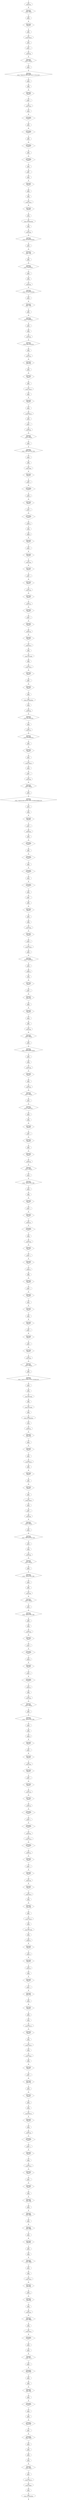 digraph token_stream_after_scanner {
	0 [label="" shape=point]
	1 [label="KEY
string: func" shape=oval]
	0 -> 1
	2 [label="TERMINAL
type: name
string: GetSet" shape=diamond]
	1 -> 2
	3 [label="KEY
string: (" shape=oval]
	2 -> 3
	4 [label="TERMINAL
type: name
string: n" shape=diamond]
	3 -> 4
	5 [label="KEY
string: :" shape=oval]
	4 -> 5
	6 [label="KEY
string: natural" shape=oval]
	5 -> 6
	7 [label="KEY
string: )" shape=oval]
	6 -> 7
	8 [label="KEY
string: ->" shape=oval]
	7 -> 8
	9 [label="KEY
string: @@" shape=oval]
	8 -> 9
	10 [label="TERMINAL
type: name
string: comment" shape=diamond]
	9 -> 10
	11 [label="KEY
string: {" shape=oval]
	10 -> 11
	12 [label="TERMINAL
type: string
string: \"Множество $B$ целых чисел от $2$ до $n$\"" shape=diamond]
	11 -> 12
	13 [label="KEY
string: }" shape=oval]
	12 -> 13
	14 [label="KEY
string: \n" shape=oval]
	13 -> 14
	15 [label="TERMINAL
type: name
string: B" shape=diamond]
	14 -> 15
	16 [label="KEY
string: :=" shape=oval]
	15 -> 16
	17 [label="KEY
string: @set" shape=oval]
	16 -> 17
	18 [label="KEY
string: (" shape=oval]
	17 -> 18
	19 [label="TERMINAL
type: number
string: 2" shape=diamond]
	18 -> 19
	20 [label="KEY
string: ," shape=oval]
	19 -> 20
	21 [label="TERMINAL
type: number
string: 3" shape=diamond]
	20 -> 21
	22 [label="KEY
string: ," shape=oval]
	21 -> 22
	23 [label="TERMINAL
type: number
string: 4" shape=diamond]
	22 -> 23
	24 [label="KEY
string: ," shape=oval]
	23 -> 24
	25 [label="TERMINAL
type: number
string: 5" shape=diamond]
	24 -> 25
	26 [label="KEY
string: ," shape=oval]
	25 -> 26
	27 [label="KEY
string: ..." shape=oval]
	26 -> 27
	28 [label="KEY
string: ," shape=oval]
	27 -> 28
	29 [label="TERMINAL
type: name
string: n" shape=diamond]
	28 -> 29
	30 [label="KEY
string: )" shape=oval]
	29 -> 30
	31 [label="KEY
string: \n" shape=oval]
	30 -> 31
	32 [label="KEY
string: return" shape=oval]
	31 -> 32
	33 [label="TERMINAL
type: name
string: B" shape=diamond]
	32 -> 33
	34 [label="KEY
string: \n" shape=oval]
	33 -> 34
	35 [label="KEY
string: end algorithm" shape=oval]
	34 -> 35
	36 [label="KEY
string: \n" shape=oval]
	35 -> 36
	37 [label="KEY
string: @@" shape=oval]
	36 -> 37
	38 [label="TERMINAL
type: name
string: set_name_formatted" shape=diamond]
	37 -> 38
	39 [label="KEY
string: {" shape=oval]
	38 -> 39
	40 [label="TERMINAL
type: string
string: \"gcd\"" shape=diamond]
	39 -> 40
	41 [label="KEY
string: ," shape=oval]
	40 -> 41
	42 [label="TERMINAL
type: string
string: \"\textrm{gcd}\"" shape=diamond]
	41 -> 42
	43 [label="KEY
string: }" shape=oval]
	42 -> 43
	44 [label="KEY
string: \n" shape=oval]
	43 -> 44
	45 [label="KEY
string: @@" shape=oval]
	44 -> 45
	46 [label="TERMINAL
type: name
string: set_name_formatted" shape=diamond]
	45 -> 46
	47 [label="KEY
string: {" shape=oval]
	46 -> 47
	48 [label="TERMINAL
type: string
string: \"min\"" shape=diamond]
	47 -> 48
	49 [label="KEY
string: ," shape=oval]
	48 -> 49
	50 [label="TERMINAL
type: string
string: \"\textbf{min}\"" shape=diamond]
	49 -> 50
	51 [label="KEY
string: }" shape=oval]
	50 -> 51
	52 [label="KEY
string: \n" shape=oval]
	51 -> 52
	53 [label="KEY
string: @@" shape=oval]
	52 -> 53
	54 [label="TERMINAL
type: name
string: begin_enumerate" shape=diamond]
	53 -> 54
	55 [label="KEY
string: \n" shape=oval]
	54 -> 55
	56 [label="KEY
string: func" shape=oval]
	55 -> 56
	57 [label="TERMINAL
type: name
string: gcd" shape=diamond]
	56 -> 57
	58 [label="KEY
string: (" shape=oval]
	57 -> 58
	59 [label="TERMINAL
type: name
string: a" shape=diamond]
	58 -> 59
	60 [label="KEY
string: :" shape=oval]
	59 -> 60
	61 [label="KEY
string: natural" shape=oval]
	60 -> 61
	62 [label="KEY
string: ," shape=oval]
	61 -> 62
	63 [label="TERMINAL
type: name
string: b" shape=diamond]
	62 -> 63
	64 [label="KEY
string: :" shape=oval]
	63 -> 64
	65 [label="KEY
string: natural" shape=oval]
	64 -> 65
	66 [label="KEY
string: )" shape=oval]
	65 -> 66
	67 [label="KEY
string: ->" shape=oval]
	66 -> 67
	68 [label="KEY
string: @@" shape=oval]
	67 -> 68
	69 [label="TERMINAL
type: name
string: comment" shape=diamond]
	68 -> 69
	70 [label="KEY
string: {" shape=oval]
	69 -> 70
	71 [label="TERMINAL
type: string
string: \"НОД чисел $a$ и $b$\"" shape=diamond]
	70 -> 71
	72 [label="KEY
string: }" shape=oval]
	71 -> 72
	73 [label="KEY
string: \n" shape=oval]
	72 -> 73
	74 [label="KEY
string: while" shape=oval]
	73 -> 74
	75 [label="TERMINAL
type: name
string: a" shape=diamond]
	74 -> 75
	76 [label="KEY
string: !=" shape=oval]
	75 -> 76
	77 [label="TERMINAL
type: number
string: 0" shape=diamond]
	76 -> 77
	78 [label="KEY
string: &" shape=oval]
	77 -> 78
	79 [label="TERMINAL
type: name
string: b" shape=diamond]
	78 -> 79
	80 [label="KEY
string: !=" shape=oval]
	79 -> 80
	81 [label="TERMINAL
type: number
string: 0" shape=diamond]
	80 -> 81
	82 [label="KEY
string: do" shape=oval]
	81 -> 82
	83 [label="KEY
string: \n" shape=oval]
	82 -> 83
	84 [label="KEY
string: if" shape=oval]
	83 -> 84
	85 [label="TERMINAL
type: name
string: a" shape=diamond]
	84 -> 85
	86 [label="KEY
string: >" shape=oval]
	85 -> 86
	87 [label="TERMINAL
type: name
string: b" shape=diamond]
	86 -> 87
	88 [label="KEY
string: then" shape=oval]
	87 -> 88
	89 [label="TERMINAL
type: name
string: a" shape=diamond]
	88 -> 89
	90 [label="KEY
string: :=" shape=oval]
	89 -> 90
	91 [label="TERMINAL
type: name
string: a" shape=diamond]
	90 -> 91
	92 [label="KEY
string: mod" shape=oval]
	91 -> 92
	93 [label="TERMINAL
type: name
string: b" shape=diamond]
	92 -> 93
	94 [label="KEY
string: else" shape=oval]
	93 -> 94
	95 [label="TERMINAL
type: name
string: b" shape=diamond]
	94 -> 95
	96 [label="KEY
string: :=" shape=oval]
	95 -> 96
	97 [label="TERMINAL
type: name
string: b" shape=diamond]
	96 -> 97
	98 [label="KEY
string: mod" shape=oval]
	97 -> 98
	99 [label="TERMINAL
type: name
string: a" shape=diamond]
	98 -> 99
	100 [label="KEY
string: end if" shape=oval]
	99 -> 100
	101 [label="KEY
string: \n" shape=oval]
	100 -> 101
	102 [label="KEY
string: end while" shape=oval]
	101 -> 102
	103 [label="KEY
string: \n" shape=oval]
	102 -> 103
	104 [label="KEY
string: return" shape=oval]
	103 -> 104
	105 [label="TERMINAL
type: name
string: a" shape=diamond]
	104 -> 105
	106 [label="KEY
string: +" shape=oval]
	105 -> 106
	107 [label="TERMINAL
type: name
string: b" shape=diamond]
	106 -> 107
	108 [label="KEY
string: \n" shape=oval]
	107 -> 108
	109 [label="KEY
string: end algorithm" shape=oval]
	108 -> 109
	110 [label="KEY
string: \n" shape=oval]
	109 -> 110
	111 [label="KEY
string: @@" shape=oval]
	110 -> 111
	112 [label="TERMINAL
type: name
string: end_enumerate" shape=diamond]
	111 -> 112
	113 [label="KEY
string: \n" shape=oval]
	112 -> 113
	114 [label="KEY
string: iter" shape=oval]
	113 -> 114
	115 [label="TERMINAL
type: name
string: EratosphenGrid" shape=diamond]
	114 -> 115
	116 [label="KEY
string: (" shape=oval]
	115 -> 116
	117 [label="TERMINAL
type: name
string: n" shape=diamond]
	116 -> 117
	118 [label="KEY
string: :" shape=oval]
	117 -> 118
	119 [label="KEY
string: natural" shape=oval]
	118 -> 119
	120 [label="KEY
string: )" shape=oval]
	119 -> 120
	121 [label="KEY
string: ->" shape=oval]
	120 -> 121
	122 [label="KEY
string: @@" shape=oval]
	121 -> 122
	123 [label="TERMINAL
type: name
string: comment" shape=diamond]
	122 -> 123
	124 [label="KEY
string: {" shape=oval]
	123 -> 124
	125 [label="TERMINAL
type: string
string: \"Перечисление простых чисел, не превосходящих $n$\"" shape=diamond]
	124 -> 125
	126 [label="KEY
string: }" shape=oval]
	125 -> 126
	127 [label="KEY
string: \n" shape=oval]
	126 -> 127
	128 [label="TERMINAL
type: name
string: B" shape=diamond]
	127 -> 128
	129 [label="KEY
string: :=" shape=oval]
	128 -> 129
	130 [label="KEY
string: @set" shape=oval]
	129 -> 130
	131 [label="KEY
string: (" shape=oval]
	130 -> 131
	132 [label="TERMINAL
type: number
string: 2" shape=diamond]
	131 -> 132
	133 [label="KEY
string: ," shape=oval]
	132 -> 133
	134 [label="TERMINAL
type: number
string: 3" shape=diamond]
	133 -> 134
	135 [label="KEY
string: ," shape=oval]
	134 -> 135
	136 [label="TERMINAL
type: number
string: 4" shape=diamond]
	135 -> 136
	137 [label="KEY
string: ," shape=oval]
	136 -> 137
	138 [label="TERMINAL
type: number
string: 5" shape=diamond]
	137 -> 138
	139 [label="KEY
string: ," shape=oval]
	138 -> 139
	140 [label="KEY
string: ..." shape=oval]
	139 -> 140
	141 [label="KEY
string: ," shape=oval]
	140 -> 141
	142 [label="TERMINAL
type: name
string: n" shape=diamond]
	141 -> 142
	143 [label="KEY
string: )" shape=oval]
	142 -> 143
	144 [label="KEY
string: \n" shape=oval]
	143 -> 144
	145 [label="KEY
string: while" shape=oval]
	144 -> 145
	146 [label="TERMINAL
type: name
string: B" shape=diamond]
	145 -> 146
	147 [label="KEY
string: !=" shape=oval]
	146 -> 147
	148 [label="KEY
string: @value" shape=oval]
	147 -> 148
	149 [label="KEY
string: {" shape=oval]
	148 -> 149
	150 [label="TERMINAL
type: string
string: \"$\emptyset$\"" shape=diamond]
	149 -> 150
	151 [label="KEY
string: }" shape=oval]
	150 -> 151
	152 [label="KEY
string: do" shape=oval]
	151 -> 152
	153 [label="KEY
string: \n" shape=oval]
	152 -> 153
	154 [label="TERMINAL
type: name
string: x" shape=diamond]
	153 -> 154
	155 [label="KEY
string: :=" shape=oval]
	154 -> 155
	156 [label="TERMINAL
type: name
string: min" shape=diamond]
	155 -> 156
	157 [label="KEY
string: (" shape=oval]
	156 -> 157
	158 [label="TERMINAL
type: name
string: B" shape=diamond]
	157 -> 158
	159 [label="KEY
string: )" shape=oval]
	158 -> 159
	160 [label="KEY
string: ;" shape=oval]
	159 -> 160
	161 [label="KEY
string: @@" shape=oval]
	160 -> 161
	162 [label="TERMINAL
type: name
string: comment" shape=diamond]
	161 -> 162
	163 [label="KEY
string: {" shape=oval]
	162 -> 163
	164 [label="TERMINAL
type: string
string: \"наименьший элемент\"" shape=diamond]
	163 -> 164
	165 [label="KEY
string: }" shape=oval]
	164 -> 165
	166 [label="KEY
string: \n" shape=oval]
	165 -> 166
	167 [label="KEY
string: yield" shape=oval]
	166 -> 167
	168 [label="TERMINAL
type: name
string: x" shape=diamond]
	167 -> 168
	169 [label="KEY
string: ;" shape=oval]
	168 -> 169
	170 [label="KEY
string: @@" shape=oval]
	169 -> 170
	171 [label="TERMINAL
type: name
string: comment" shape=diamond]
	170 -> 171
	172 [label="KEY
string: {" shape=oval]
	171 -> 172
	173 [label="TERMINAL
type: string
string: \"выдать $x$\"" shape=diamond]
	172 -> 173
	174 [label="KEY
string: }" shape=oval]
	173 -> 174
	175 [label="KEY
string: \n" shape=oval]
	174 -> 175
	176 [label="TERMINAL
type: name
string: B" shape=diamond]
	175 -> 176
	177 [label="KEY
string: :=" shape=oval]
	176 -> 177
	178 [label="TERMINAL
type: name
string: B" shape=diamond]
	177 -> 178
	179 [label="KEY
string: -" shape=oval]
	178 -> 179
	180 [label="TERMINAL
type: name
string: x" shape=diamond]
	179 -> 180
	181 [label="KEY
string: @@" shape=oval]
	180 -> 181
	182 [label="TERMINAL
type: name
string: comment" shape=diamond]
	181 -> 182
	183 [label="KEY
string: {" shape=oval]
	182 -> 183
	184 [label="TERMINAL
type: string
string: \"удалить $x$ из $B$\"" shape=diamond]
	183 -> 184
	185 [label="KEY
string: }" shape=oval]
	184 -> 185
	186 [label="KEY
string: \n" shape=oval]
	185 -> 186
	187 [label="TERMINAL
type: name
string: y" shape=diamond]
	186 -> 187
	188 [label="KEY
string: :=" shape=oval]
	187 -> 188
	189 [label="TERMINAL
type: name
string: x" shape=diamond]
	188 -> 189
	190 [label="KEY
string: pow" shape=oval]
	189 -> 190
	191 [label="TERMINAL
type: number
string: 2" shape=diamond]
	190 -> 191
	192 [label="KEY
string: \n" shape=oval]
	191 -> 192
	193 [label="KEY
string: while" shape=oval]
	192 -> 193
	194 [label="TERMINAL
type: name
string: y" shape=diamond]
	193 -> 194
	195 [label="KEY
string: <=" shape=oval]
	194 -> 195
	196 [label="TERMINAL
type: name
string: n" shape=diamond]
	195 -> 196
	197 [label="KEY
string: do" shape=oval]
	196 -> 197
	198 [label="KEY
string: \n" shape=oval]
	197 -> 198
	199 [label="TERMINAL
type: name
string: B" shape=diamond]
	198 -> 199
	200 [label="KEY
string: :=" shape=oval]
	199 -> 200
	201 [label="TERMINAL
type: name
string: B" shape=diamond]
	200 -> 201
	202 [label="KEY
string: -" shape=oval]
	201 -> 202
	203 [label="TERMINAL
type: name
string: y" shape=diamond]
	202 -> 203
	204 [label="KEY
string: ;" shape=oval]
	203 -> 204
	205 [label="TERMINAL
type: name
string: y" shape=diamond]
	204 -> 205
	206 [label="KEY
string: :=" shape=oval]
	205 -> 206
	207 [label="TERMINAL
type: name
string: y" shape=diamond]
	206 -> 207
	208 [label="KEY
string: +" shape=oval]
	207 -> 208
	209 [label="TERMINAL
type: name
string: x" shape=diamond]
	208 -> 209
	210 [label="KEY
string: @@" shape=oval]
	209 -> 210
	211 [label="TERMINAL
type: name
string: comment" shape=diamond]
	210 -> 211
	212 [label="KEY
string: {" shape=oval]
	211 -> 212
	213 [label="TERMINAL
type: string
string: \"удалить из $B$ все числа, кратные $x$\"" shape=diamond]
	212 -> 213
	214 [label="KEY
string: }" shape=oval]
	213 -> 214
	215 [label="KEY
string: \n" shape=oval]
	214 -> 215
	216 [label="KEY
string: end while" shape=oval]
	215 -> 216
	217 [label="KEY
string: \n" shape=oval]
	216 -> 217
	218 [label="KEY
string: end while" shape=oval]
	217 -> 218
	219 [label="KEY
string: \n" shape=oval]
	218 -> 219
	220 [label="KEY
string: end algorithm" shape=oval]
	219 -> 220
	221 [label="KEY
string: \n" shape=oval]
	220 -> 221
	222 [label="KEY
string: func" shape=oval]
	221 -> 222
	223 [label="TERMINAL
type: name
string: gcd" shape=diamond]
	222 -> 223
	224 [label="KEY
string: (" shape=oval]
	223 -> 224
	225 [label="TERMINAL
type: name
string: a" shape=diamond]
	224 -> 225
	226 [label="KEY
string: :" shape=oval]
	225 -> 226
	227 [label="KEY
string: natural" shape=oval]
	226 -> 227
	228 [label="KEY
string: ," shape=oval]
	227 -> 228
	229 [label="TERMINAL
type: name
string: c" shape=diamond]
	228 -> 229
	230 [label="KEY
string: ," shape=oval]
	229 -> 230
	231 [label="TERMINAL
type: name
string: b" shape=diamond]
	230 -> 231
	232 [label="KEY
string: :" shape=oval]
	231 -> 232
	233 [label="KEY
string: natural" shape=oval]
	232 -> 233
	234 [label="KEY
string: )" shape=oval]
	233 -> 234
	235 [label="KEY
string: ->" shape=oval]
	234 -> 235
	236 [label="KEY
string: @@" shape=oval]
	235 -> 236
	237 [label="TERMINAL
type: name
string: comment" shape=diamond]
	236 -> 237
	238 [label="KEY
string: {" shape=oval]
	237 -> 238
	239 [label="TERMINAL
type: string
string: \"НОД чисел $a$ и $b$\"" shape=diamond]
	238 -> 239
	240 [label="KEY
string: }" shape=oval]
	239 -> 240
	241 [label="KEY
string: \n" shape=oval]
	240 -> 241
	242 [label="KEY
string: @@" shape=oval]
	241 -> 242
	243 [label="TERMINAL
type: name
string: comment" shape=diamond]
	242 -> 243
	244 [label="KEY
string: {" shape=oval]
	243 -> 244
	245 [label="TERMINAL
type: string
string: \"удалить $x$ из $B$\"" shape=diamond]
	244 -> 245
	246 [label="KEY
string: }" shape=oval]
	245 -> 246
	247 [label="KEY
string: ;" shape=oval]
	246 -> 247
	248 [label="KEY
string: @@" shape=oval]
	247 -> 248
	249 [label="TERMINAL
type: name
string: comment" shape=diamond]
	248 -> 249
	250 [label="KEY
string: {" shape=oval]
	249 -> 250
	251 [label="TERMINAL
type: string
string: \"удалить $x$ из $B$\"" shape=diamond]
	250 -> 251
	252 [label="KEY
string: }" shape=oval]
	251 -> 252
	253 [label="KEY
string: \n" shape=oval]
	252 -> 253
	254 [label="KEY
string: while" shape=oval]
	253 -> 254
	255 [label="TERMINAL
type: name
string: a" shape=diamond]
	254 -> 255
	256 [label="KEY
string: !=" shape=oval]
	255 -> 256
	257 [label="TERMINAL
type: number
string: 0" shape=diamond]
	256 -> 257
	258 [label="KEY
string: &" shape=oval]
	257 -> 258
	259 [label="TERMINAL
type: name
string: b" shape=diamond]
	258 -> 259
	260 [label="KEY
string: !=" shape=oval]
	259 -> 260
	261 [label="TERMINAL
type: number
string: 0" shape=diamond]
	260 -> 261
	262 [label="KEY
string: do" shape=oval]
	261 -> 262
	263 [label="KEY
string: \n" shape=oval]
	262 -> 263
	264 [label="KEY
string: @@" shape=oval]
	263 -> 264
	265 [label="TERMINAL
type: name
string: comment" shape=diamond]
	264 -> 265
	266 [label="KEY
string: {" shape=oval]
	265 -> 266
	267 [label="TERMINAL
type: string
string: \"удалить $x$ из $B$\"" shape=diamond]
	266 -> 267
	268 [label="KEY
string: }" shape=oval]
	267 -> 268
	269 [label="KEY
string: \n" shape=oval]
	268 -> 269
	270 [label="KEY
string: if" shape=oval]
	269 -> 270
	271 [label="TERMINAL
type: name
string: a" shape=diamond]
	270 -> 271
	272 [label="KEY
string: >" shape=oval]
	271 -> 272
	273 [label="TERMINAL
type: name
string: b" shape=diamond]
	272 -> 273
	274 [label="KEY
string: then" shape=oval]
	273 -> 274
	275 [label="TERMINAL
type: name
string: a" shape=diamond]
	274 -> 275
	276 [label="KEY
string: :=" shape=oval]
	275 -> 276
	277 [label="TERMINAL
type: name
string: a" shape=diamond]
	276 -> 277
	278 [label="KEY
string: mod" shape=oval]
	277 -> 278
	279 [label="TERMINAL
type: name
string: b" shape=diamond]
	278 -> 279
	280 [label="KEY
string: elif" shape=oval]
	279 -> 280
	281 [label="TERMINAL
type: number
string: 5" shape=diamond]
	280 -> 281
	282 [label="KEY
string: ==" shape=oval]
	281 -> 282
	283 [label="TERMINAL
type: number
string: 2" shape=diamond]
	282 -> 283
	284 [label="KEY
string: then" shape=oval]
	283 -> 284
	285 [label="KEY
string: return" shape=oval]
	284 -> 285
	286 [label="TERMINAL
type: number
string: 5" shape=diamond]
	285 -> 286
	287 [label="KEY
string: else" shape=oval]
	286 -> 287
	288 [label="TERMINAL
type: name
string: b" shape=diamond]
	287 -> 288
	289 [label="KEY
string: :=" shape=oval]
	288 -> 289
	290 [label="TERMINAL
type: name
string: b" shape=diamond]
	289 -> 290
	291 [label="KEY
string: mod" shape=oval]
	290 -> 291
	292 [label="TERMINAL
type: name
string: a" shape=diamond]
	291 -> 292
	293 [label="KEY
string: end if" shape=oval]
	292 -> 293
	294 [label="KEY
string: \n" shape=oval]
	293 -> 294
	295 [label="TERMINAL
type: name
string: gdf" shape=diamond]
	294 -> 295
	296 [label="KEY
string: :" shape=oval]
	295 -> 296
	297 [label="KEY
string: natural" shape=oval]
	296 -> 297
	298 [label="KEY
string: \n" shape=oval]
	297 -> 298
	299 [label="KEY
string: end while" shape=oval]
	298 -> 299
	300 [label="KEY
string: \n" shape=oval]
	299 -> 300
	301 [label="KEY
string: for" shape=oval]
	300 -> 301
	302 [label="TERMINAL
type: name
string: g" shape=diamond]
	301 -> 302
	303 [label="KEY
string: \in" shape=oval]
	302 -> 303
	304 [label="TERMINAL
type: name
string: G" shape=diamond]
	303 -> 304
	305 [label="KEY
string: do" shape=oval]
	304 -> 305
	306 [label="KEY
string: \n" shape=oval]
	305 -> 306
	307 [label="TERMINAL
type: name
string: s" shape=diamond]
	306 -> 307
	308 [label="KEY
string: :=" shape=oval]
	307 -> 308
	309 [label="TERMINAL
type: name
string: rew" shape=diamond]
	308 -> 309
	310 [label="KEY
string: [" shape=oval]
	309 -> 310
	311 [label="TERMINAL
type: name
string: g" shape=diamond]
	310 -> 311
	312 [label="KEY
string: ]" shape=oval]
	311 -> 312
	313 [label="KEY
string: \n" shape=oval]
	312 -> 313
	314 [label="KEY
string: next for" shape=oval]
	313 -> 314
	315 [label="TERMINAL
type: name
string: g" shape=diamond]
	314 -> 315
	316 [label="KEY
string: \n" shape=oval]
	315 -> 316
	317 [label="KEY
string: end for" shape=oval]
	316 -> 317
	318 [label="KEY
string: \n" shape=oval]
	317 -> 318
	319 [label="KEY
string: repeat" shape=oval]
	318 -> 319
	320 [label="KEY
string: \n" shape=oval]
	319 -> 320
	321 [label="TERMINAL
type: name
string: s" shape=diamond]
	320 -> 321
	322 [label="KEY
string: :=" shape=oval]
	321 -> 322
	323 [label="TERMINAL
type: name
string: rew" shape=diamond]
	322 -> 323
	324 [label="KEY
string: [" shape=oval]
	323 -> 324
	325 [label="TERMINAL
type: name
string: g" shape=diamond]
	324 -> 325
	326 [label="KEY
string: ]" shape=oval]
	325 -> 326
	327 [label="KEY
string: \n" shape=oval]
	326 -> 327
	328 [label="KEY
string: next for" shape=oval]
	327 -> 328
	329 [label="TERMINAL
type: name
string: g" shape=diamond]
	328 -> 329
	330 [label="KEY
string: \n" shape=oval]
	329 -> 330
	331 [label="KEY
string: until" shape=oval]
	330 -> 331
	332 [label="TERMINAL
type: number
string: 6" shape=diamond]
	331 -> 332
	333 [label="KEY
string: ==" shape=oval]
	332 -> 333
	334 [label="TERMINAL
type: name
string: g" shape=diamond]
	333 -> 334
	335 [label="KEY
string: \n" shape=oval]
	334 -> 335
	336 [label="KEY
string: return" shape=oval]
	335 -> 336
	337 [label="TERMINAL
type: name
string: a" shape=diamond]
	336 -> 337
	338 [label="KEY
string: +" shape=oval]
	337 -> 338
	339 [label="TERMINAL
type: name
string: b" shape=diamond]
	338 -> 339
	340 [label="KEY
string: \n" shape=oval]
	339 -> 340
	341 [label="TERMINAL
type: name
string: gdfg" shape=diamond]
	340 -> 341
	342 [label="KEY
string: (" shape=oval]
	341 -> 342
	343 [label="TERMINAL
type: name
string: gdhfh" shape=diamond]
	342 -> 343
	344 [label="KEY
string: ," shape=oval]
	343 -> 344
	345 [label="TERMINAL
type: name
string: gdfgf" shape=diamond]
	344 -> 345
	346 [label="KEY
string: ," shape=oval]
	345 -> 346
	347 [label="TERMINAL
type: name
string: fd" shape=diamond]
	346 -> 347
	348 [label="KEY
string: )" shape=oval]
	347 -> 348
	349 [label="KEY
string: \n" shape=oval]
	348 -> 349
	350 [label="TERMINAL
type: name
string: gdfgdf" shape=diamond]
	349 -> 350
	351 [label="KEY
string: :" shape=oval]
	350 -> 351
	352 [label="KEY
string: \n" shape=oval]
	351 -> 352
	353 [label="KEY
string: select" shape=oval]
	352 -> 353
	354 [label="TERMINAL
type: name
string: gfd" shape=diamond]
	353 -> 354
	355 [label="KEY
string: \in" shape=oval]
	354 -> 355
	356 [label="TERMINAL
type: name
string: dff" shape=diamond]
	355 -> 356
	357 [label="KEY
string: \n" shape=oval]
	356 -> 357
	358 [label="KEY
string: goto" shape=oval]
	357 -> 358
	359 [label="TERMINAL
type: name
string: gdfgdf" shape=diamond]
	358 -> 359
	360 [label="KEY
string: \n" shape=oval]
	359 -> 360
	361 [label="KEY
string: return" shape=oval]
	360 -> 361
	362 [label="TERMINAL
type: number
string: 1" shape=diamond]
	361 -> 362
	363 [label="KEY
string: *" shape=oval]
	362 -> 363
	364 [label="KEY
string: (" shape=oval]
	363 -> 364
	365 [label="TERMINAL
type: float
string: 532.54" shape=diamond]
	364 -> 365
	366 [label="KEY
string: +" shape=oval]
	365 -> 366
	367 [label="TERMINAL
type: number
string: 654" shape=diamond]
	366 -> 367
	368 [label="KEY
string: -" shape=oval]
	367 -> 368
	369 [label="KEY
string: (" shape=oval]
	368 -> 369
	370 [label="TERMINAL
type: name
string: ddds" shape=diamond]
	369 -> 370
	371 [label="KEY
string: -" shape=oval]
	370 -> 371
	372 [label="TERMINAL
type: number
string: 5" shape=diamond]
	371 -> 372
	373 [label="KEY
string: *" shape=oval]
	372 -> 373
	374 [label="KEY
string: (" shape=oval]
	373 -> 374
	375 [label="TERMINAL
type: number
string: 432" shape=diamond]
	374 -> 375
	376 [label="KEY
string: .." shape=oval]
	375 -> 376
	377 [label="TERMINAL
type: number
string: 43242" shape=diamond]
	376 -> 377
	378 [label="KEY
string: )" shape=oval]
	377 -> 378
	379 [label="KEY
string: )" shape=oval]
	378 -> 379
	380 [label="KEY
string: )" shape=oval]
	379 -> 380
	381 [label="KEY
string: \n" shape=oval]
	380 -> 381
	382 [label="TERMINAL
type: name
string: pGeter" shape=diamond]
	381 -> 382
	383 [label="KEY
string: :" shape=oval]
	382 -> 383
	384 [label="KEY
string: \uparrow" shape=oval]
	383 -> 384
	385 [label="KEY
string: integer" shape=oval]
	384 -> 385
	386 [label="KEY
string: \n" shape=oval]
	385 -> 386
	387 [label="KEY
string: end algorithm" shape=oval]
	386 -> 387
	388 [label="" shape=point]
	387 -> 388
}
